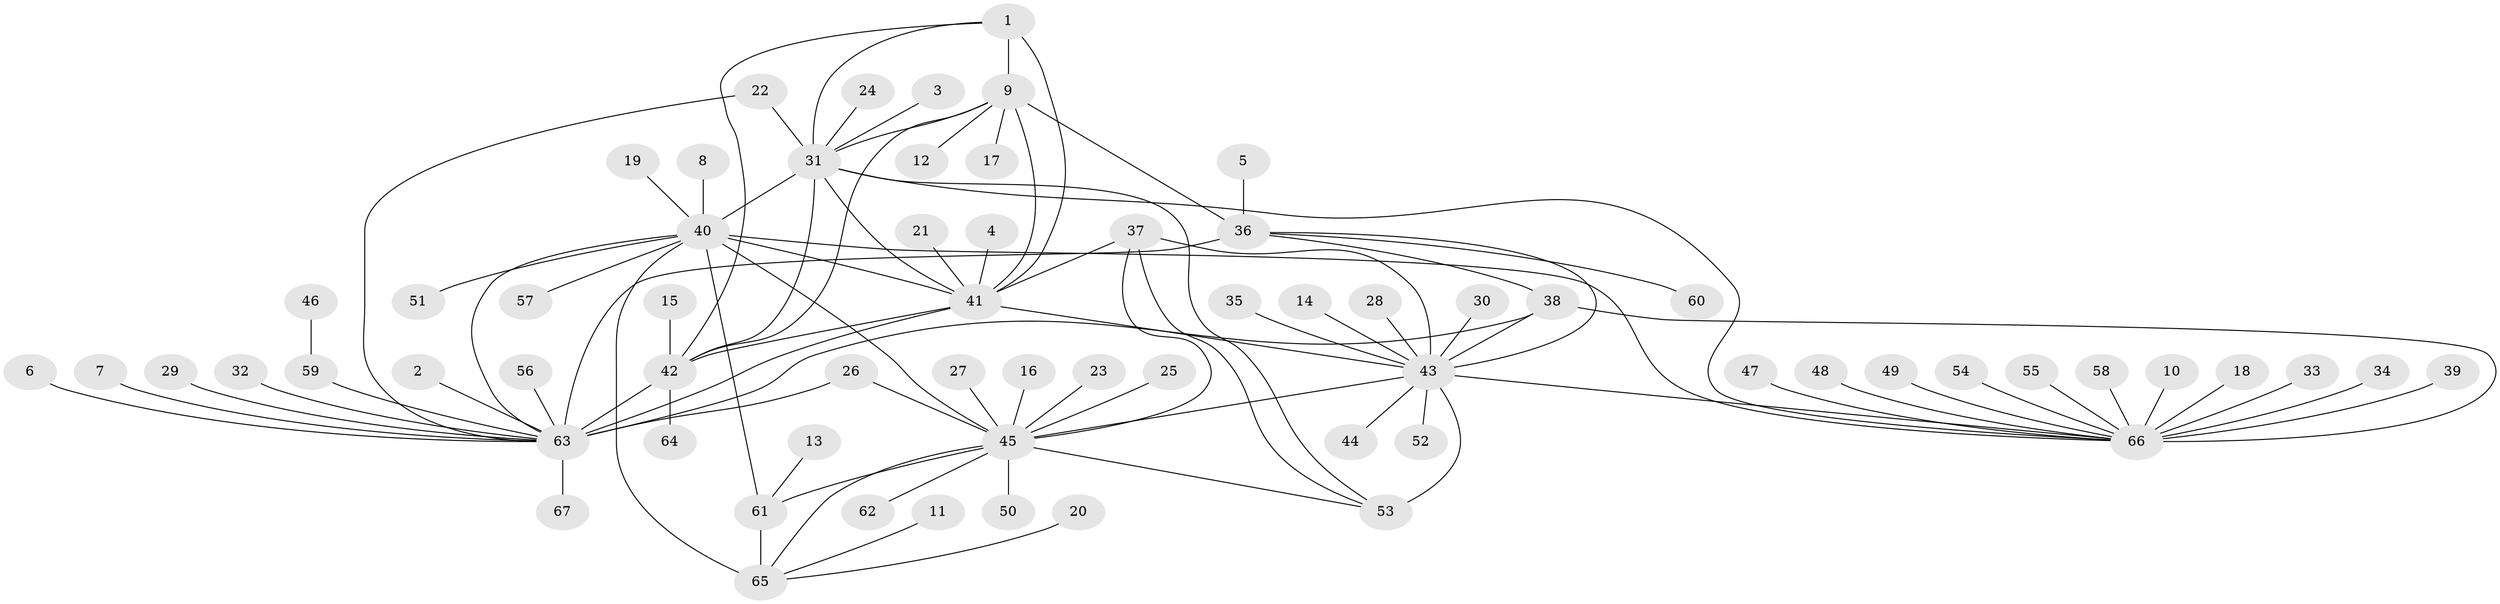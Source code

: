 // original degree distribution, {8: 0.08208955223880597, 13: 0.007462686567164179, 10: 0.022388059701492536, 11: 0.007462686567164179, 6: 0.029850746268656716, 5: 0.014925373134328358, 12: 0.022388059701492536, 9: 0.022388059701492536, 7: 0.007462686567164179, 14: 0.007462686567164179, 1: 0.5522388059701493, 4: 0.007462686567164179, 3: 0.014925373134328358, 2: 0.20149253731343283}
// Generated by graph-tools (version 1.1) at 2025/50/03/09/25 03:50:43]
// undirected, 67 vertices, 93 edges
graph export_dot {
graph [start="1"]
  node [color=gray90,style=filled];
  1;
  2;
  3;
  4;
  5;
  6;
  7;
  8;
  9;
  10;
  11;
  12;
  13;
  14;
  15;
  16;
  17;
  18;
  19;
  20;
  21;
  22;
  23;
  24;
  25;
  26;
  27;
  28;
  29;
  30;
  31;
  32;
  33;
  34;
  35;
  36;
  37;
  38;
  39;
  40;
  41;
  42;
  43;
  44;
  45;
  46;
  47;
  48;
  49;
  50;
  51;
  52;
  53;
  54;
  55;
  56;
  57;
  58;
  59;
  60;
  61;
  62;
  63;
  64;
  65;
  66;
  67;
  1 -- 9 [weight=2.0];
  1 -- 31 [weight=1.0];
  1 -- 41 [weight=1.0];
  1 -- 42 [weight=1.0];
  2 -- 63 [weight=1.0];
  3 -- 31 [weight=1.0];
  4 -- 41 [weight=1.0];
  5 -- 36 [weight=1.0];
  6 -- 63 [weight=1.0];
  7 -- 63 [weight=1.0];
  8 -- 40 [weight=1.0];
  9 -- 12 [weight=1.0];
  9 -- 17 [weight=1.0];
  9 -- 31 [weight=2.0];
  9 -- 36 [weight=1.0];
  9 -- 41 [weight=2.0];
  9 -- 42 [weight=2.0];
  10 -- 66 [weight=1.0];
  11 -- 65 [weight=1.0];
  13 -- 61 [weight=1.0];
  14 -- 43 [weight=1.0];
  15 -- 42 [weight=1.0];
  16 -- 45 [weight=1.0];
  18 -- 66 [weight=1.0];
  19 -- 40 [weight=1.0];
  20 -- 65 [weight=1.0];
  21 -- 41 [weight=1.0];
  22 -- 31 [weight=1.0];
  22 -- 63 [weight=1.0];
  23 -- 45 [weight=1.0];
  24 -- 31 [weight=1.0];
  25 -- 45 [weight=1.0];
  26 -- 45 [weight=1.0];
  26 -- 63 [weight=1.0];
  27 -- 45 [weight=1.0];
  28 -- 43 [weight=1.0];
  29 -- 63 [weight=1.0];
  30 -- 43 [weight=1.0];
  31 -- 40 [weight=1.0];
  31 -- 41 [weight=1.0];
  31 -- 42 [weight=1.0];
  31 -- 53 [weight=1.0];
  31 -- 66 [weight=1.0];
  32 -- 63 [weight=1.0];
  33 -- 66 [weight=1.0];
  34 -- 66 [weight=1.0];
  35 -- 43 [weight=1.0];
  36 -- 38 [weight=1.0];
  36 -- 43 [weight=1.0];
  36 -- 60 [weight=1.0];
  36 -- 63 [weight=4.0];
  37 -- 41 [weight=1.0];
  37 -- 43 [weight=3.0];
  37 -- 45 [weight=1.0];
  37 -- 53 [weight=1.0];
  38 -- 43 [weight=1.0];
  38 -- 63 [weight=4.0];
  38 -- 66 [weight=1.0];
  39 -- 66 [weight=5.0];
  40 -- 41 [weight=1.0];
  40 -- 45 [weight=3.0];
  40 -- 51 [weight=1.0];
  40 -- 57 [weight=1.0];
  40 -- 61 [weight=3.0];
  40 -- 63 [weight=1.0];
  40 -- 65 [weight=3.0];
  40 -- 66 [weight=2.0];
  41 -- 42 [weight=1.0];
  41 -- 43 [weight=1.0];
  41 -- 63 [weight=2.0];
  42 -- 63 [weight=1.0];
  42 -- 64 [weight=1.0];
  43 -- 44 [weight=1.0];
  43 -- 45 [weight=3.0];
  43 -- 52 [weight=1.0];
  43 -- 53 [weight=3.0];
  43 -- 66 [weight=1.0];
  45 -- 50 [weight=1.0];
  45 -- 53 [weight=1.0];
  45 -- 61 [weight=1.0];
  45 -- 62 [weight=1.0];
  45 -- 65 [weight=1.0];
  46 -- 59 [weight=1.0];
  47 -- 66 [weight=1.0];
  48 -- 66 [weight=1.0];
  49 -- 66 [weight=1.0];
  54 -- 66 [weight=1.0];
  55 -- 66 [weight=1.0];
  56 -- 63 [weight=1.0];
  58 -- 66 [weight=1.0];
  59 -- 63 [weight=1.0];
  61 -- 65 [weight=1.0];
  63 -- 67 [weight=1.0];
}
